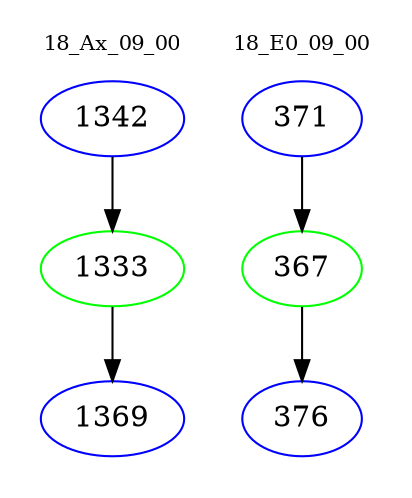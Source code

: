 digraph{
subgraph cluster_0 {
color = white
label = "18_Ax_09_00";
fontsize=10;
T0_1342 [label="1342", color="blue"]
T0_1342 -> T0_1333 [color="black"]
T0_1333 [label="1333", color="green"]
T0_1333 -> T0_1369 [color="black"]
T0_1369 [label="1369", color="blue"]
}
subgraph cluster_1 {
color = white
label = "18_E0_09_00";
fontsize=10;
T1_371 [label="371", color="blue"]
T1_371 -> T1_367 [color="black"]
T1_367 [label="367", color="green"]
T1_367 -> T1_376 [color="black"]
T1_376 [label="376", color="blue"]
}
}
